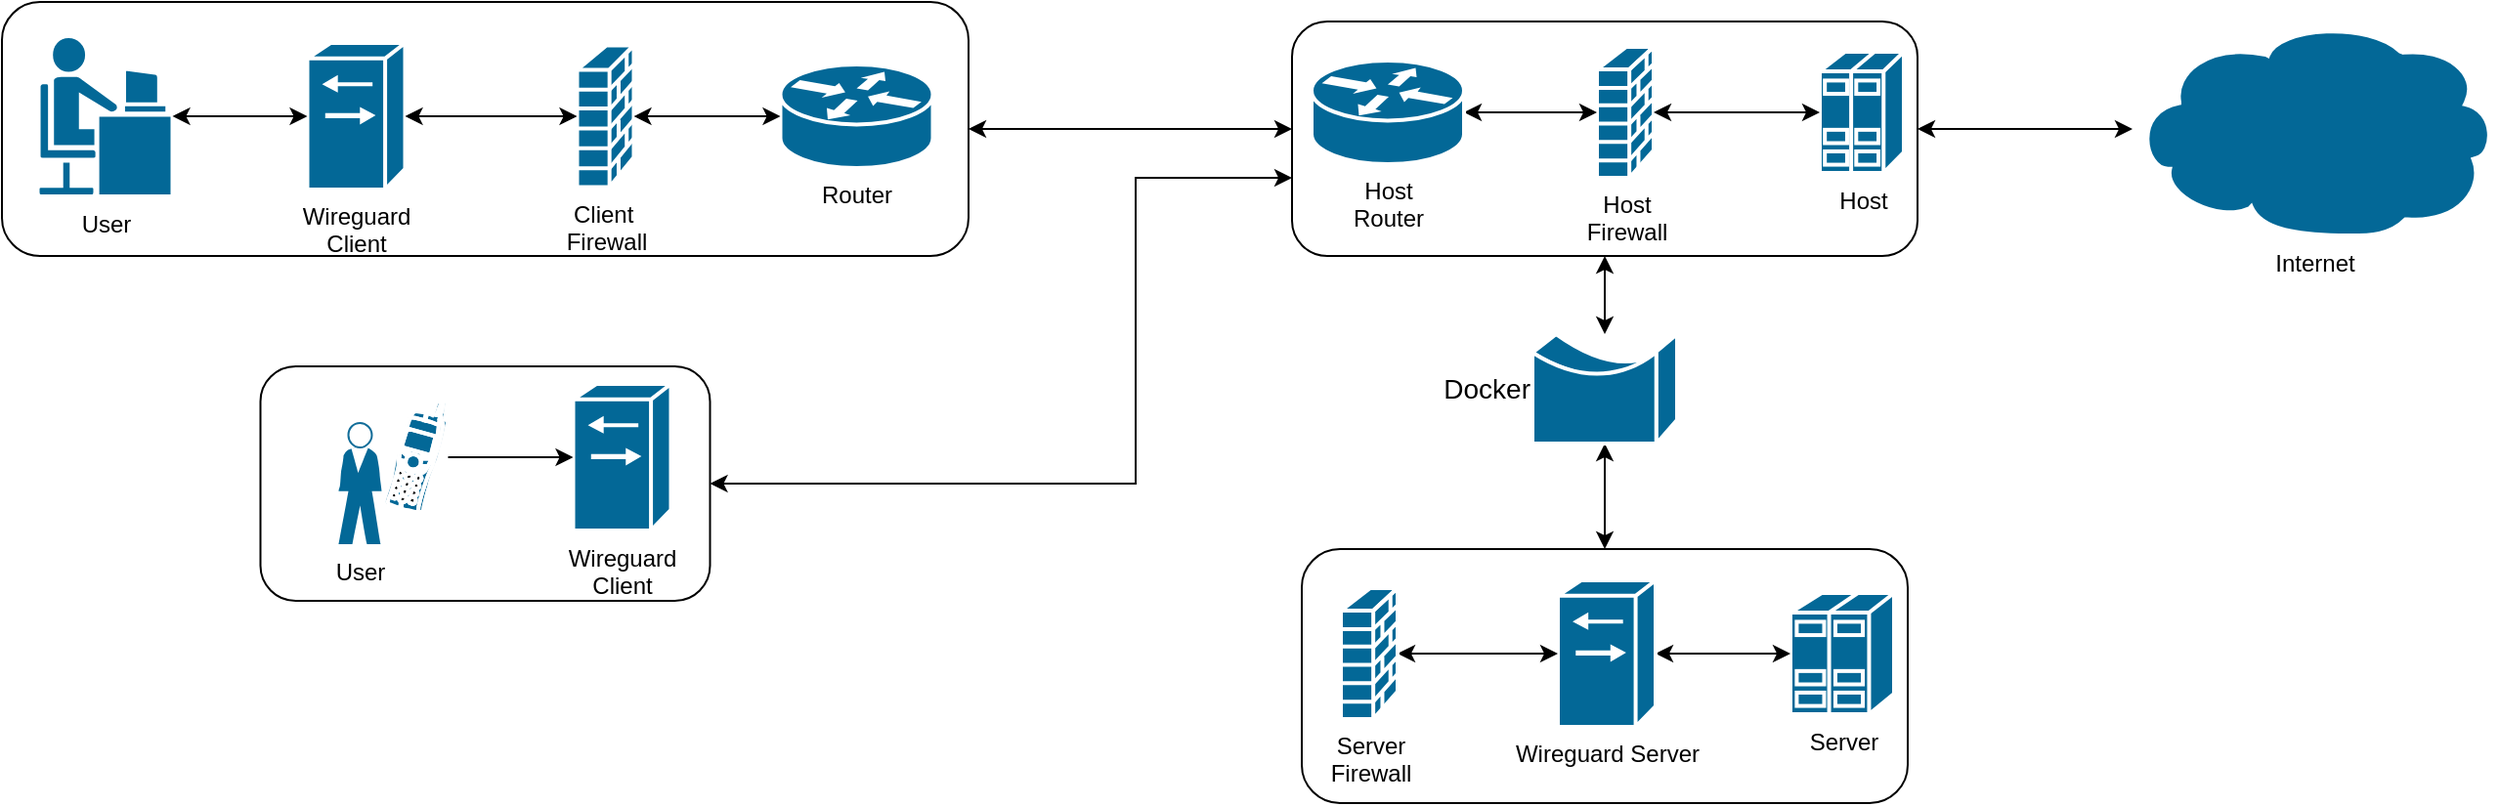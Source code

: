 <mxfile version="21.6.8" type="github">
  <diagram id="6a731a19-8d31-9384-78a2-239565b7b9f0" name="Page-1">
    <mxGraphModel dx="437" dy="239" grid="1" gridSize="10" guides="1" tooltips="1" connect="1" arrows="1" fold="1" page="1" pageScale="1" pageWidth="827" pageHeight="1169" background="none" math="0" shadow="0">
      <root>
        <mxCell id="0" />
        <mxCell id="1" parent="0" />
        <mxCell id="0-0zIx_9ccKQPmnC_EUt-3" style="edgeStyle=orthogonalEdgeStyle;rounded=0;orthogonalLoop=1;jettySize=auto;html=1;startArrow=classic;startFill=1;" edge="1" parent="1" source="pyfSCo66cifnsj62iawL-2275">
          <mxGeometry relative="1" as="geometry">
            <mxPoint x="990" y="135" as="targetPoint" />
          </mxGeometry>
        </mxCell>
        <mxCell id="pyfSCo66cifnsj62iawL-2275" value="&lt;div&gt;Internet&lt;/div&gt;" style="shape=mxgraph.cisco.storage.cloud;sketch=0;html=1;pointerEvents=1;dashed=0;fillColor=#036897;strokeColor=#ffffff;strokeWidth=2;verticalLabelPosition=bottom;verticalAlign=top;align=center;outlineConnect=0;" parent="1" vertex="1">
          <mxGeometry x="1100" y="80" width="186" height="110" as="geometry" />
        </mxCell>
        <mxCell id="0-0zIx_9ccKQPmnC_EUt-2" style="edgeStyle=orthogonalEdgeStyle;rounded=0;orthogonalLoop=1;jettySize=auto;html=1;entryX=0.5;entryY=0;entryDx=0;entryDy=0;startArrow=classic;startFill=1;" edge="1" parent="1" source="qMRLxm-rLrutaJmakqVO-5" target="qMRLxm-rLrutaJmakqVO-9">
          <mxGeometry relative="1" as="geometry" />
        </mxCell>
        <mxCell id="qMRLxm-rLrutaJmakqVO-5" value="&lt;div style=&quot;font-size: 14px;&quot;&gt;Docker&lt;/div&gt;" style="shape=mxgraph.cisco.misc.bridge;sketch=0;html=1;pointerEvents=1;dashed=0;fillColor=#036897;strokeColor=#ffffff;strokeWidth=2;verticalLabelPosition=middle;verticalAlign=middle;align=right;outlineConnect=0;direction=east;labelPosition=left;fontColor=#000000;fontSize=14;" parent="1" vertex="1">
          <mxGeometry x="793" y="240" width="74" height="56" as="geometry" />
        </mxCell>
        <mxCell id="qMRLxm-rLrutaJmakqVO-20" value="" style="group" parent="1" vertex="1" connectable="0">
          <mxGeometry x="10" y="70" width="494.5" height="130" as="geometry" />
        </mxCell>
        <mxCell id="qMRLxm-rLrutaJmakqVO-37" style="edgeStyle=orthogonalEdgeStyle;rounded=0;orthogonalLoop=1;jettySize=auto;html=1;startArrow=classic;startFill=1;" parent="qMRLxm-rLrutaJmakqVO-20" source="qMRLxm-rLrutaJmakqVO-15" edge="1">
          <mxGeometry relative="1" as="geometry">
            <mxPoint x="660.0" y="65" as="targetPoint" />
          </mxGeometry>
        </mxCell>
        <mxCell id="qMRLxm-rLrutaJmakqVO-15" value="" style="rounded=1;whiteSpace=wrap;html=1;" parent="qMRLxm-rLrutaJmakqVO-20" vertex="1">
          <mxGeometry width="494.5" height="130" as="geometry" />
        </mxCell>
        <mxCell id="pyfSCo66cifnsj62iawL-2257" value="User" style="shape=mxgraph.cisco.people.androgenous_person;sketch=0;html=1;pointerEvents=1;dashed=0;fillColor=#036897;strokeColor=#ffffff;strokeWidth=2;verticalLabelPosition=bottom;verticalAlign=top;align=center;outlineConnect=0;" parent="qMRLxm-rLrutaJmakqVO-20" vertex="1">
          <mxGeometry x="18.25" y="17.5" width="69" height="82" as="geometry" />
        </mxCell>
        <mxCell id="pyfSCo66cifnsj62iawL-2261" value="&lt;div&gt;Wireguard&lt;/div&gt;&lt;div&gt;Client&lt;/div&gt;" style="shape=mxgraph.cisco.switches.generic_softswitch;sketch=0;html=1;pointerEvents=1;dashed=0;fillColor=#036897;strokeColor=#ffffff;strokeWidth=2;verticalLabelPosition=bottom;verticalAlign=top;align=center;outlineConnect=0;" parent="qMRLxm-rLrutaJmakqVO-20" vertex="1">
          <mxGeometry x="156.25" y="21" width="50" height="75" as="geometry" />
        </mxCell>
        <mxCell id="qMRLxm-rLrutaJmakqVO-16" value="" style="edgeStyle=orthogonalEdgeStyle;rounded=0;orthogonalLoop=1;jettySize=auto;html=1;startArrow=classic;startFill=1;" parent="qMRLxm-rLrutaJmakqVO-20" source="pyfSCo66cifnsj62iawL-2257" target="pyfSCo66cifnsj62iawL-2261" edge="1">
          <mxGeometry relative="1" as="geometry" />
        </mxCell>
        <mxCell id="pyfSCo66cifnsj62iawL-2284" value="&lt;div&gt;Client&amp;nbsp;&lt;/div&gt;&lt;div&gt;Firewall&lt;/div&gt;" style="shape=mxgraph.cisco.security.firewall;sketch=0;html=1;pointerEvents=1;dashed=0;fillColor=#036897;strokeColor=#ffffff;strokeWidth=2;verticalLabelPosition=bottom;verticalAlign=top;align=center;outlineConnect=0;" parent="qMRLxm-rLrutaJmakqVO-20" vertex="1">
          <mxGeometry x="294.25" y="22.25" width="29" height="72.5" as="geometry" />
        </mxCell>
        <mxCell id="qMRLxm-rLrutaJmakqVO-18" value="" style="edgeStyle=orthogonalEdgeStyle;rounded=0;orthogonalLoop=1;jettySize=auto;html=1;startArrow=classic;startFill=1;" parent="qMRLxm-rLrutaJmakqVO-20" source="pyfSCo66cifnsj62iawL-2261" target="pyfSCo66cifnsj62iawL-2284" edge="1">
          <mxGeometry relative="1" as="geometry" />
        </mxCell>
        <mxCell id="qMRLxm-rLrutaJmakqVO-17" value="Router" style="shape=mxgraph.cisco.routers.router;sketch=0;html=1;pointerEvents=1;dashed=0;fillColor=#036897;strokeColor=#ffffff;strokeWidth=2;verticalLabelPosition=bottom;verticalAlign=top;align=center;outlineConnect=0;" parent="qMRLxm-rLrutaJmakqVO-20" vertex="1">
          <mxGeometry x="398.25" y="32" width="78" height="53" as="geometry" />
        </mxCell>
        <mxCell id="qMRLxm-rLrutaJmakqVO-19" value="" style="edgeStyle=orthogonalEdgeStyle;rounded=0;orthogonalLoop=1;jettySize=auto;html=1;startArrow=classic;startFill=1;" parent="qMRLxm-rLrutaJmakqVO-20" source="pyfSCo66cifnsj62iawL-2284" target="qMRLxm-rLrutaJmakqVO-17" edge="1">
          <mxGeometry relative="1" as="geometry" />
        </mxCell>
        <mxCell id="qMRLxm-rLrutaJmakqVO-25" value="" style="group" parent="1" vertex="1" connectable="0">
          <mxGeometry x="142.25" y="256.5" width="230" height="120" as="geometry" />
        </mxCell>
        <mxCell id="qMRLxm-rLrutaJmakqVO-21" value="" style="rounded=1;whiteSpace=wrap;html=1;" parent="qMRLxm-rLrutaJmakqVO-25" vertex="1">
          <mxGeometry width="230" height="120" as="geometry" />
        </mxCell>
        <mxCell id="qMRLxm-rLrutaJmakqVO-11" value="" style="shape=mxgraph.cisco.modems_and_phones.cell_phone;sketch=0;html=1;pointerEvents=1;dashed=0;fillColor=#036897;strokeColor=#ffffff;strokeWidth=2;verticalLabelPosition=bottom;verticalAlign=top;align=center;outlineConnect=0;" parent="qMRLxm-rLrutaJmakqVO-25" vertex="1">
          <mxGeometry x="62" y="17.5" width="34" height="58" as="geometry" />
        </mxCell>
        <mxCell id="qMRLxm-rLrutaJmakqVO-12" value="User" style="shape=mxgraph.cisco.people.standing_man;sketch=0;html=1;pointerEvents=1;dashed=0;fillColor=#036897;strokeColor=#ffffff;strokeWidth=2;verticalLabelPosition=bottom;verticalAlign=top;align=center;outlineConnect=0;" parent="qMRLxm-rLrutaJmakqVO-25" vertex="1">
          <mxGeometry x="40" y="29" width="22" height="62" as="geometry" />
        </mxCell>
        <mxCell id="qMRLxm-rLrutaJmakqVO-13" value="&lt;div&gt;Wireguard&lt;/div&gt;&lt;div&gt;Client&lt;/div&gt;" style="shape=mxgraph.cisco.switches.generic_softswitch;sketch=0;html=1;pointerEvents=1;dashed=0;fillColor=#036897;strokeColor=#ffffff;strokeWidth=2;verticalLabelPosition=bottom;verticalAlign=top;align=center;outlineConnect=0;" parent="qMRLxm-rLrutaJmakqVO-25" vertex="1">
          <mxGeometry x="160" y="9" width="50" height="75" as="geometry" />
        </mxCell>
        <mxCell id="qMRLxm-rLrutaJmakqVO-22" value="" style="edgeStyle=orthogonalEdgeStyle;rounded=0;orthogonalLoop=1;jettySize=auto;html=1;" parent="qMRLxm-rLrutaJmakqVO-25" source="qMRLxm-rLrutaJmakqVO-11" target="qMRLxm-rLrutaJmakqVO-13" edge="1">
          <mxGeometry relative="1" as="geometry" />
        </mxCell>
        <mxCell id="qMRLxm-rLrutaJmakqVO-29" value="" style="group" parent="1" vertex="1" connectable="0">
          <mxGeometry x="670" y="80" width="320" height="120" as="geometry" />
        </mxCell>
        <mxCell id="qMRLxm-rLrutaJmakqVO-28" value="" style="rounded=1;whiteSpace=wrap;html=1;" parent="qMRLxm-rLrutaJmakqVO-29" vertex="1">
          <mxGeometry width="320" height="120" as="geometry" />
        </mxCell>
        <mxCell id="qMRLxm-rLrutaJmakqVO-1" value="&lt;div&gt;Host&lt;/div&gt;&lt;div&gt;Firewall&lt;/div&gt;" style="shape=mxgraph.cisco.security.firewall;sketch=0;html=1;pointerEvents=1;dashed=0;fillColor=#036897;strokeColor=#ffffff;strokeWidth=2;verticalLabelPosition=bottom;verticalAlign=top;align=center;outlineConnect=0;" parent="qMRLxm-rLrutaJmakqVO-29" vertex="1">
          <mxGeometry x="156" y="13" width="29" height="67" as="geometry" />
        </mxCell>
        <mxCell id="qMRLxm-rLrutaJmakqVO-2" value="&lt;div&gt;Host&lt;/div&gt;" style="shape=mxgraph.cisco.servers.standard_host;sketch=0;html=1;pointerEvents=1;dashed=0;fillColor=#036897;strokeColor=#ffffff;strokeWidth=2;verticalLabelPosition=bottom;verticalAlign=top;align=center;outlineConnect=0;" parent="qMRLxm-rLrutaJmakqVO-29" vertex="1">
          <mxGeometry x="270" y="15.5" width="43" height="62" as="geometry" />
        </mxCell>
        <mxCell id="qMRLxm-rLrutaJmakqVO-4" style="edgeStyle=orthogonalEdgeStyle;rounded=0;orthogonalLoop=1;jettySize=auto;html=1;startArrow=classic;startFill=1;" parent="qMRLxm-rLrutaJmakqVO-29" source="qMRLxm-rLrutaJmakqVO-1" target="qMRLxm-rLrutaJmakqVO-2" edge="1">
          <mxGeometry relative="1" as="geometry" />
        </mxCell>
        <mxCell id="qMRLxm-rLrutaJmakqVO-27" value="" style="edgeStyle=orthogonalEdgeStyle;rounded=0;orthogonalLoop=1;jettySize=auto;html=1;startArrow=classic;startFill=1;" parent="qMRLxm-rLrutaJmakqVO-29" source="qMRLxm-rLrutaJmakqVO-26" target="qMRLxm-rLrutaJmakqVO-1" edge="1">
          <mxGeometry relative="1" as="geometry" />
        </mxCell>
        <mxCell id="qMRLxm-rLrutaJmakqVO-26" value="&lt;div&gt;Host&lt;/div&gt;&lt;div&gt;Router&lt;/div&gt;" style="shape=mxgraph.cisco.routers.router;sketch=0;html=1;pointerEvents=1;dashed=0;fillColor=#036897;strokeColor=#ffffff;strokeWidth=2;verticalLabelPosition=bottom;verticalAlign=top;align=center;outlineConnect=0;" parent="qMRLxm-rLrutaJmakqVO-29" vertex="1">
          <mxGeometry x="10" y="20" width="78" height="53" as="geometry" />
        </mxCell>
        <mxCell id="qMRLxm-rLrutaJmakqVO-33" value="" style="group" parent="1" vertex="1" connectable="0">
          <mxGeometry x="675" y="350" width="310" height="130" as="geometry" />
        </mxCell>
        <mxCell id="qMRLxm-rLrutaJmakqVO-9" value="" style="rounded=1;whiteSpace=wrap;html=1;" parent="qMRLxm-rLrutaJmakqVO-33" vertex="1">
          <mxGeometry width="310" height="130" as="geometry" />
        </mxCell>
        <mxCell id="pyfSCo66cifnsj62iawL-2258" value="&lt;div&gt;Server&lt;/div&gt;" style="shape=mxgraph.cisco.servers.standard_host;sketch=0;html=1;pointerEvents=1;dashed=0;fillColor=#036897;strokeColor=#ffffff;strokeWidth=2;verticalLabelPosition=bottom;verticalAlign=top;align=center;outlineConnect=0;" parent="qMRLxm-rLrutaJmakqVO-33" vertex="1">
          <mxGeometry x="250" y="22.5" width="53" height="62" as="geometry" />
        </mxCell>
        <mxCell id="qMRLxm-rLrutaJmakqVO-32" value="" style="edgeStyle=orthogonalEdgeStyle;rounded=0;orthogonalLoop=1;jettySize=auto;html=1;startArrow=classic;startFill=1;" parent="qMRLxm-rLrutaJmakqVO-33" source="pyfSCo66cifnsj62iawL-2263" target="pyfSCo66cifnsj62iawL-2258" edge="1">
          <mxGeometry relative="1" as="geometry" />
        </mxCell>
        <mxCell id="pyfSCo66cifnsj62iawL-2263" value="&lt;div&gt;Wireguard Server&lt;br&gt;&lt;/div&gt;" style="shape=mxgraph.cisco.switches.generic_softswitch;sketch=0;html=1;pointerEvents=1;dashed=0;fillColor=#036897;strokeColor=#ffffff;strokeWidth=2;verticalLabelPosition=bottom;verticalAlign=top;align=center;outlineConnect=0;" parent="qMRLxm-rLrutaJmakqVO-33" vertex="1">
          <mxGeometry x="131" y="16" width="50" height="75" as="geometry" />
        </mxCell>
        <mxCell id="qMRLxm-rLrutaJmakqVO-31" value="" style="edgeStyle=orthogonalEdgeStyle;rounded=0;orthogonalLoop=1;jettySize=auto;html=1;startArrow=classic;startFill=1;" parent="qMRLxm-rLrutaJmakqVO-33" source="pyfSCo66cifnsj62iawL-2269" target="pyfSCo66cifnsj62iawL-2263" edge="1">
          <mxGeometry relative="1" as="geometry" />
        </mxCell>
        <mxCell id="pyfSCo66cifnsj62iawL-2269" value="&lt;div&gt;Server&lt;/div&gt;&lt;div&gt;Firewall&lt;/div&gt;" style="shape=mxgraph.cisco.security.firewall;sketch=0;html=1;pointerEvents=1;dashed=0;fillColor=#036897;strokeColor=#ffffff;strokeWidth=2;verticalLabelPosition=bottom;verticalAlign=top;align=center;outlineConnect=0;" parent="qMRLxm-rLrutaJmakqVO-33" vertex="1">
          <mxGeometry x="20" y="20" width="29" height="67" as="geometry" />
        </mxCell>
        <mxCell id="qMRLxm-rLrutaJmakqVO-36" value="" style="edgeStyle=orthogonalEdgeStyle;rounded=0;orthogonalLoop=1;jettySize=auto;html=1;startArrow=classic;startFill=1;" parent="1" source="qMRLxm-rLrutaJmakqVO-28" target="qMRLxm-rLrutaJmakqVO-5" edge="1">
          <mxGeometry relative="1" as="geometry" />
        </mxCell>
        <mxCell id="qMRLxm-rLrutaJmakqVO-38" style="edgeStyle=orthogonalEdgeStyle;rounded=0;orthogonalLoop=1;jettySize=auto;html=1;startArrow=classic;startFill=1;" parent="1" source="qMRLxm-rLrutaJmakqVO-21" edge="1">
          <mxGeometry relative="1" as="geometry">
            <mxPoint x="670" y="160" as="targetPoint" />
            <Array as="points">
              <mxPoint x="590" y="317" />
              <mxPoint x="590" y="160" />
              <mxPoint x="670" y="160" />
            </Array>
          </mxGeometry>
        </mxCell>
      </root>
    </mxGraphModel>
  </diagram>
</mxfile>
